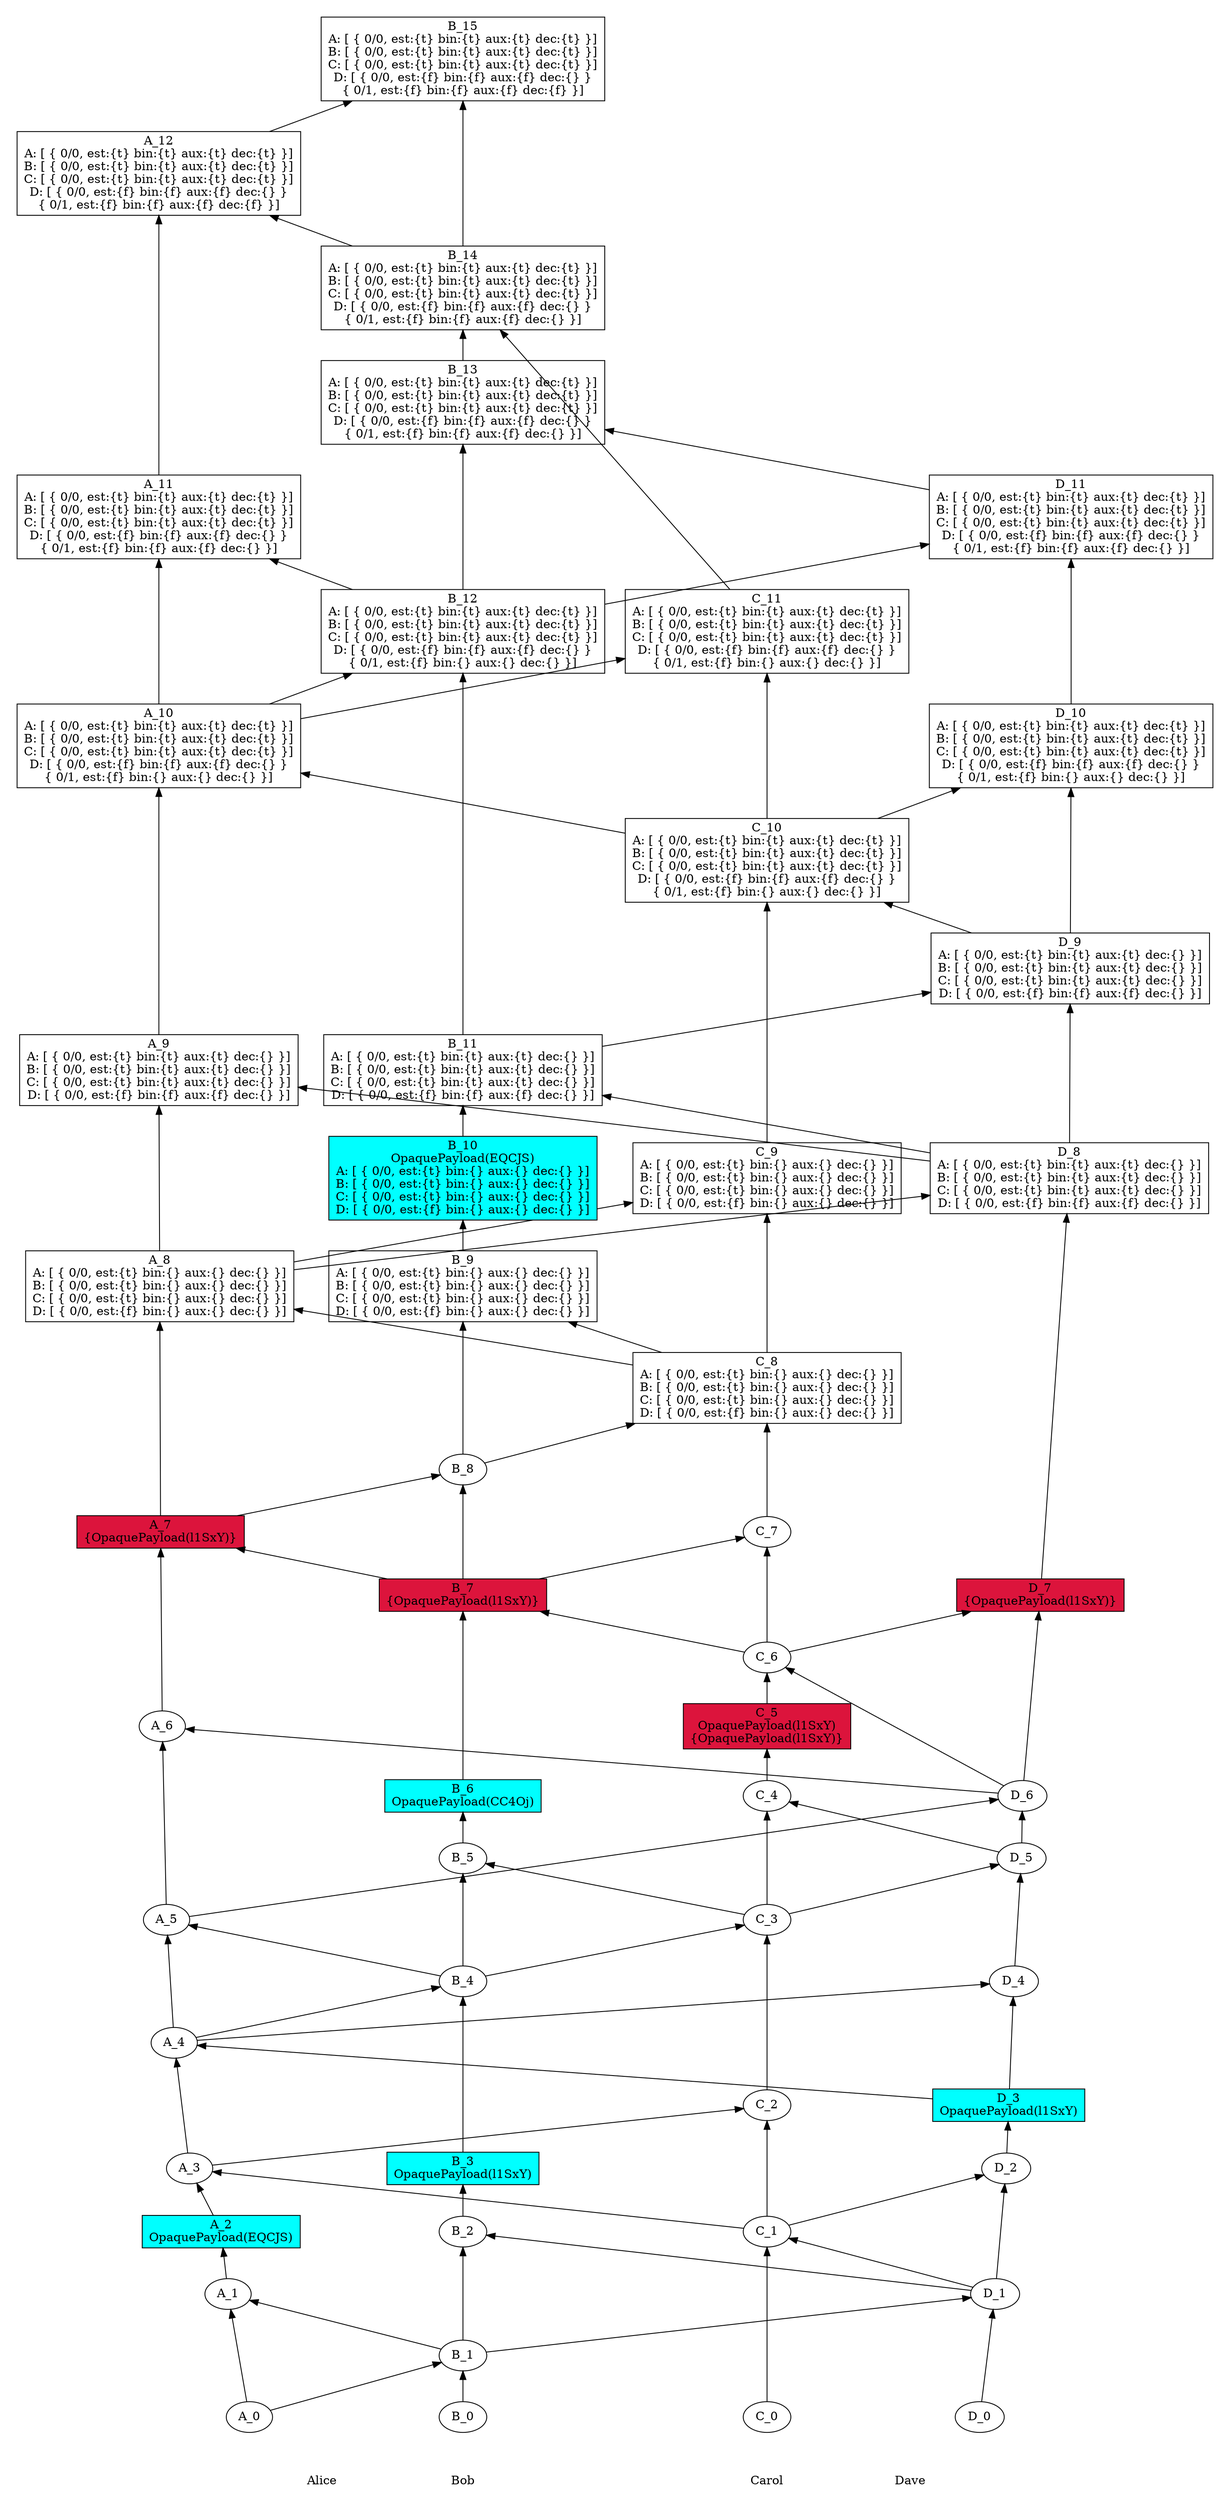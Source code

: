 digraph GossipGraph {
  splines=false
  rankdir=BT
/// our_id: Alice
/// peer_states: {Alice: "PeerState(VOTE|SEND|RECV)", Bob: "PeerState(VOTE|SEND|RECV)", Carol: "PeerState(VOTE|SEND|RECV)", Dave: "PeerState(VOTE|SEND|RECV)"}
/// { 0979c6..
/// cause: Request
/// interesting_content: {}
/// last_ancestors: {Alice: 7, Bob: 8, Carol: 8, Dave: 6}
/// }
/// { 0c619d..
/// cause: Response
/// interesting_content: {}
/// last_ancestors: {Alice: 5, Bob: 4, Carol: 1, Dave: 3}
/// }
/// { 0e4dd4..
/// cause: Request
/// interesting_content: {}
/// last_ancestors: {Alice: 10, Bob: 12, Carol: 10, Dave: 9}
/// }
/// { 1c241c..
/// cause: Request
/// interesting_content: {}
/// last_ancestors: {Alice: 4, Bob: 4, Carol: 1, Dave: 3}
/// }
/// { 1efad0..
/// cause: Response
/// interesting_content: {}
/// last_ancestors: {Alice: 4, Bob: 5, Carol: 3, Dave: 3}
/// }
/// { 2383c3..
/// cause: Response
/// interesting_content: {OpaquePayload(l1SxY)}
/// last_ancestors: {Alice: 5, Bob: 4, Carol: 6, Dave: 7}
/// }
/// { 305ffe..
/// cause: Request
/// interesting_content: {}
/// last_ancestors: {Alice: 8, Bob: 11, Carol: 10, Dave: 9}
/// }
/// { 364413..
/// cause: Request
/// interesting_content: {}
/// last_ancestors: {Alice: 8, Bob: 8, Carol: 8, Dave: 6}
/// }
/// { 3aef1e..
/// cause: Response
/// interesting_content: {}
/// last_ancestors: {Alice: 9, Bob: 8, Carol: 8, Dave: 8}
/// }
/// { 3b2b82..
/// cause: Response
/// interesting_content: {}
/// last_ancestors: {Alice: 6, Bob: 4, Carol: 3, Dave: 6}
/// }
/// { 3c6f58..
/// cause: Response
/// interesting_content: {}
/// last_ancestors: {Alice: 11, Bob: 12, Carol: 10, Dave: 9}
/// }
/// { 3f0cc2..
/// cause: Response
/// interesting_content: {}
/// last_ancestors: {Alice: 8, Bob: 11, Carol: 8, Dave: 9}
/// }
/// { 4065c2..
/// cause: Request
/// interesting_content: {OpaquePayload(l1SxY)}
/// last_ancestors: {Alice: 7, Bob: 7, Carol: 6, Dave: 6}
/// }
/// { 44999b..
/// cause: Response
/// interesting_content: {}
/// last_ancestors: {Alice: 7, Bob: 8, Carol: 6, Dave: 6}
/// }
/// { 4d531f..
/// cause: Observation(OpaquePayload(l1SxY))
/// interesting_content: {OpaquePayload(l1SxY)}
/// last_ancestors: {Alice: 4, Bob: 4, Carol: 5, Dave: 5}
/// }
/// { 4deee0..
/// cause: Response
/// interesting_content: {}
/// last_ancestors: {Alice: 8, Bob: 11, Carol: 10, Dave: 10}
/// }
/// { 4e2559..
/// cause: Request
/// interesting_content: {}
/// last_ancestors: {Alice: 4, Bob: 4, Carol: 3, Dave: 3}
/// }
/// { 50c6a5..
/// cause: Initial
/// interesting_content: {}
/// last_ancestors: {Carol: 0}
/// }
/// { 610448..
/// cause: Response
/// interesting_content: {}
/// last_ancestors: {Alice: 3, Bob: 1, Carol: 2, Dave: 1}
/// }
/// { 646aea..
/// cause: Request
/// interesting_content: {}
/// last_ancestors: {Alice: 12, Bob: 14, Carol: 11, Dave: 11}
/// }
/// { 6730ec..
/// cause: Response
/// interesting_content: {}
/// last_ancestors: {Alice: 4, Bob: 4, Carol: 4, Dave: 5}
/// }
/// { 690131..
/// cause: Request
/// interesting_content: {}
/// last_ancestors: {Alice: 0, Bob: 1, Dave: 1}
/// }
/// { 6eed11..
/// cause: Request
/// interesting_content: {}
/// last_ancestors: {Alice: 3, Bob: 1, Carol: 1, Dave: 1}
/// }
/// { 7fbc90..
/// cause: Request
/// interesting_content: {}
/// last_ancestors: {Alice: 4, Bob: 4, Carol: 3, Dave: 5}
/// }
/// { 8602c4..
/// cause: Response
/// interesting_content: {}
/// last_ancestors: {Alice: 10, Bob: 13, Carol: 10, Dave: 11}
/// }
/// { 86c3ea..
/// cause: Request
/// interesting_content: {}
/// last_ancestors: {Alice: 0, Bob: 1}
/// }
/// { 8975ce..
/// cause: Response
/// interesting_content: {}
/// last_ancestors: {Alice: 1, Bob: 1}
/// }
/// { 901a99..
/// cause: Request
/// interesting_content: {}
/// last_ancestors: {Alice: 4, Bob: 1, Carol: 1, Dave: 3}
/// }
/// { 977b68..
/// cause: Response
/// interesting_content: {}
/// last_ancestors: {Alice: 4, Bob: 1, Carol: 1, Dave: 4}
/// }
/// { 9943d7..
/// cause: Response
/// interesting_content: {}
/// last_ancestors: {Alice: 12, Bob: 15, Carol: 11, Dave: 11}
/// }
/// { 9a3882..
/// cause: Request
/// interesting_content: {}
/// last_ancestors: {Alice: 8, Bob: 8, Carol: 8, Dave: 8}
/// }
/// { 9b3b26..
/// cause: Response
/// interesting_content: {}
/// last_ancestors: {Alice: 7, Bob: 9, Carol: 8, Dave: 6}
/// }
/// { 9bff8f..
/// cause: Request
/// interesting_content: {}
/// last_ancestors: {Alice: 10, Bob: 12, Carol: 10, Dave: 11}
/// }
/// { 9df17d..
/// cause: Request
/// interesting_content: {}
/// last_ancestors: {Alice: 0, Bob: 1, Carol: 1, Dave: 1}
/// }
/// { a1d14a..
/// cause: Observation(OpaquePayload(EQCJS))
/// interesting_content: {}
/// last_ancestors: {Alice: 2, Bob: 1}
/// }
/// { a6bffb..
/// cause: Observation(OpaquePayload(l1SxY))
/// interesting_content: {}
/// last_ancestors: {Alice: 0, Bob: 1, Carol: 1, Dave: 3}
/// }
/// { abe89f..
/// cause: Request
/// interesting_content: {}
/// last_ancestors: {Alice: 5, Bob: 4, Carol: 6, Dave: 6}
/// }
/// { bb6802..
/// cause: Response
/// interesting_content: {}
/// last_ancestors: {Alice: 5, Bob: 7, Carol: 7, Dave: 6}
/// }
/// { bc5605..
/// cause: Request
/// interesting_content: {}
/// last_ancestors: {Alice: 5, Bob: 4, Carol: 3, Dave: 6}
/// }
/// { c28b29..
/// cause: Request
/// interesting_content: {}
/// last_ancestors: {Alice: 8, Bob: 11, Carol: 8, Dave: 8}
/// }
/// { c2dd4f..
/// cause: Initial
/// interesting_content: {}
/// last_ancestors: {Dave: 0}
/// }
/// { c677f6..
/// cause: Observation(OpaquePayload(l1SxY))
/// interesting_content: {}
/// last_ancestors: {Alice: 0, Bob: 3, Dave: 1}
/// }
/// { c723a1..
/// cause: Observation(OpaquePayload(EQCJS))
/// interesting_content: {}
/// last_ancestors: {Alice: 7, Bob: 10, Carol: 8, Dave: 6}
/// }
/// { d1cbea..
/// cause: Observation(OpaquePayload(CC4Oj))
/// interesting_content: {}
/// last_ancestors: {Alice: 4, Bob: 6, Carol: 3, Dave: 3}
/// }
/// { e060b4..
/// cause: Response
/// interesting_content: {}
/// last_ancestors: {Alice: 0, Bob: 1, Carol: 1, Dave: 2}
/// }
/// { e8a333..
/// cause: Response
/// interesting_content: {}
/// last_ancestors: {Alice: 0, Bob: 2, Dave: 1}
/// }
/// { ec806d..
/// cause: Request
/// interesting_content: {}
/// last_ancestors: {Alice: 10, Bob: 14, Carol: 11, Dave: 11}
/// }
/// { ecd748..
/// cause: Response
/// interesting_content: {}
/// last_ancestors: {Alice: 10, Bob: 11, Carol: 11, Dave: 9}
/// }
/// { f0baba..
/// cause: Request
/// interesting_content: {OpaquePayload(l1SxY)}
/// last_ancestors: {Alice: 5, Bob: 7, Carol: 6, Dave: 6}
/// }
/// { f1e228..
/// cause: Initial
/// interesting_content: {}
/// last_ancestors: {Alice: 0}
/// }
/// { f2e3bb..
/// cause: Request
/// interesting_content: {}
/// last_ancestors: {Alice: 10, Bob: 11, Carol: 10, Dave: 9}
/// }
/// { f73660..
/// cause: Response
/// interesting_content: {}
/// last_ancestors: {Alice: 8, Bob: 8, Carol: 9, Dave: 6}
/// }
/// { f93793..
/// cause: Initial
/// interesting_content: {}
/// last_ancestors: {Bob: 0}
/// }
    style=invis
  subgraph cluster_Carol {
    label=Carol
    Carol [style=invis]
    Carol -> "50c6a5.." [style=invis]
    "50c6a5.." -> "9df17d.." [minlen=3]
    "9df17d.." -> "610448.." [minlen=2]
    "610448.." -> "4e2559.." [minlen=3]
    "4e2559.." -> "6730ec.." [minlen=2]
    "6730ec.." -> "4d531f.." [minlen=1]
    "4d531f.." -> "abe89f.." [minlen=1]
    "abe89f.." -> "bb6802.." [minlen=2]
    "bb6802.." -> "0979c6.." [minlen=2]
    "0979c6.." -> "f73660.." [minlen=2]
    "f73660.." -> "305ffe.." [minlen=3]
    "305ffe.." -> "ecd748.." [minlen=2]


  }
  "690131.." -> "9df17d.." [constraint=false]
  "6eed11.." -> "610448.." [constraint=false]
  "1c241c.." -> "4e2559.." [constraint=false]
  "7fbc90.." -> "6730ec.." [constraint=false]
  "bc5605.." -> "abe89f.." [constraint=false]
  "f0baba.." -> "bb6802.." [constraint=false]
  "44999b.." -> "0979c6.." [constraint=false]
  "364413.." -> "f73660.." [constraint=false]
  "3f0cc2.." -> "305ffe.." [constraint=false]
  "f2e3bb.." -> "ecd748.." [constraint=false]

    style=invis
  subgraph cluster_Dave {
    label=Dave
    Dave [style=invis]
    Dave -> "c2dd4f.." [style=invis]
    "c2dd4f.." -> "690131.." [minlen=2]
    "690131.." -> "e060b4.." [minlen=2]
    "e060b4.." -> "a6bffb.." [minlen=1]
    "a6bffb.." -> "977b68.." [minlen=2]
    "977b68.." -> "7fbc90.." [minlen=2]
    "7fbc90.." -> "bc5605.." [minlen=1]
    "bc5605.." -> "2383c3.." [minlen=3]
    "2383c3.." -> "9a3882.." [minlen=5]
    "9a3882.." -> "3f0cc2.." [minlen=2]
    "3f0cc2.." -> "4deee0.." [minlen=2]
    "4deee0.." -> "9bff8f.." [minlen=2]


  }
  "86c3ea.." -> "690131.." [constraint=false]
  "9df17d.." -> "e060b4.." [constraint=false]
  "901a99.." -> "977b68.." [constraint=false]
  "4e2559.." -> "7fbc90.." [constraint=false]
  "0c619d.." -> "bc5605.." [constraint=false]
  "abe89f.." -> "2383c3.." [constraint=false]
  "364413.." -> "9a3882.." [constraint=false]
  "c28b29.." -> "3f0cc2.." [constraint=false]
  "305ffe.." -> "4deee0.." [constraint=false]
  "0e4dd4.." -> "9bff8f.." [constraint=false]

    style=invis
  subgraph cluster_Alice {
    label=Alice
    Alice [style=invis]
    Alice -> "f1e228.." [style=invis]
    "f1e228.." -> "8975ce.." [minlen=2]
    "8975ce.." -> "a1d14a.." [minlen=1]
    "a1d14a.." -> "6eed11.." [minlen=1]
    "6eed11.." -> "901a99.." [minlen=2]
    "901a99.." -> "0c619d.." [minlen=2]
    "0c619d.." -> "3b2b82.." [minlen=3]
    "3b2b82.." -> "4065c2.." [minlen=3]
    "4065c2.." -> "364413.." [minlen=3]
    "364413.." -> "3aef1e.." [minlen=2]
    "3aef1e.." -> "f2e3bb.." [minlen=3]
    "f2e3bb.." -> "3c6f58.." [minlen=2]
    "3c6f58.." -> "646aea.." [minlen=3]


  }
  "86c3ea.." -> "8975ce.." [constraint=false]
  "9df17d.." -> "6eed11.." [constraint=false]
  "a6bffb.." -> "901a99.." [constraint=false]
  "1c241c.." -> "0c619d.." [constraint=false]
  "bc5605.." -> "3b2b82.." [constraint=false]
  "f0baba.." -> "4065c2.." [constraint=false]
  "0979c6.." -> "364413.." [constraint=false]
  "9a3882.." -> "3aef1e.." [constraint=false]
  "305ffe.." -> "f2e3bb.." [constraint=false]
  "0e4dd4.." -> "3c6f58.." [constraint=false]
  "ec806d.." -> "646aea.." [constraint=false]

    style=invis
  subgraph cluster_Bob {
    label=Bob
    Bob [style=invis]
    Bob -> "f93793.." [style=invis]
    "f93793.." -> "86c3ea.." [minlen=1]
    "86c3ea.." -> "e8a333.." [minlen=2]
    "e8a333.." -> "c677f6.." [minlen=1]
    "c677f6.." -> "1c241c.." [minlen=3]
    "1c241c.." -> "1efad0.." [minlen=2]
    "1efad0.." -> "d1cbea.." [minlen=1]
    "d1cbea.." -> "f0baba.." [minlen=3]
    "f0baba.." -> "44999b.." [minlen=2]
    "44999b.." -> "9b3b26.." [minlen=2]
    "9b3b26.." -> "c723a1.." [minlen=1]
    "c723a1.." -> "c28b29.." [minlen=1]
    "c28b29.." -> "0e4dd4.." [minlen=4]
    "0e4dd4.." -> "8602c4.." [minlen=2]
    "8602c4.." -> "ec806d.." [minlen=1]
    "ec806d.." -> "9943d7.." [minlen=2]


  }
  "f1e228.." -> "86c3ea.." [constraint=false]
  "690131.." -> "e8a333.." [constraint=false]
  "901a99.." -> "1c241c.." [constraint=false]
  "4e2559.." -> "1efad0.." [constraint=false]
  "abe89f.." -> "f0baba.." [constraint=false]
  "4065c2.." -> "44999b.." [constraint=false]
  "0979c6.." -> "9b3b26.." [constraint=false]
  "9a3882.." -> "c28b29.." [constraint=false]
  "f2e3bb.." -> "0e4dd4.." [constraint=false]
  "9bff8f.." -> "8602c4.." [constraint=false]
  "ecd748.." -> "ec806d.." [constraint=false]
  "646aea.." -> "9943d7.." [constraint=false]

 "0979c6.." [ shape=rectangle, fillcolor=white, label="C_8
A: [ { 0/0, est:{t} bin:{} aux:{} dec:{} }]
B: [ { 0/0, est:{t} bin:{} aux:{} dec:{} }]
C: [ { 0/0, est:{t} bin:{} aux:{} dec:{} }]
D: [ { 0/0, est:{f} bin:{} aux:{} dec:{} }]"]
 "0c619d.." [fillcolor=white, label="A_5"]
 "0e4dd4.." [ shape=rectangle, fillcolor=white, label="B_12
A: [ { 0/0, est:{t} bin:{t} aux:{t} dec:{t} }]
B: [ { 0/0, est:{t} bin:{t} aux:{t} dec:{t} }]
C: [ { 0/0, est:{t} bin:{t} aux:{t} dec:{t} }]
D: [ { 0/0, est:{f} bin:{f} aux:{f} dec:{} }
{ 0/1, est:{f} bin:{} aux:{} dec:{} }]"]
 "1c241c.." [fillcolor=white, label="B_4"]
 "1efad0.." [fillcolor=white, label="B_5"]
 "2383c3.." [fillcolor=white, label="D_7
{OpaquePayload(l1SxY)}"]
 "2383c3.." [shape=rectangle, style=filled, fillcolor=crimson]
 "305ffe.." [ shape=rectangle, fillcolor=white, label="C_10
A: [ { 0/0, est:{t} bin:{t} aux:{t} dec:{t} }]
B: [ { 0/0, est:{t} bin:{t} aux:{t} dec:{t} }]
C: [ { 0/0, est:{t} bin:{t} aux:{t} dec:{t} }]
D: [ { 0/0, est:{f} bin:{f} aux:{f} dec:{} }
{ 0/1, est:{f} bin:{} aux:{} dec:{} }]"]
 "364413.." [ shape=rectangle, fillcolor=white, label="A_8
A: [ { 0/0, est:{t} bin:{} aux:{} dec:{} }]
B: [ { 0/0, est:{t} bin:{} aux:{} dec:{} }]
C: [ { 0/0, est:{t} bin:{} aux:{} dec:{} }]
D: [ { 0/0, est:{f} bin:{} aux:{} dec:{} }]"]
 "3aef1e.." [ shape=rectangle, fillcolor=white, label="A_9
A: [ { 0/0, est:{t} bin:{t} aux:{t} dec:{} }]
B: [ { 0/0, est:{t} bin:{t} aux:{t} dec:{} }]
C: [ { 0/0, est:{t} bin:{t} aux:{t} dec:{} }]
D: [ { 0/0, est:{f} bin:{f} aux:{f} dec:{} }]"]
 "3b2b82.." [fillcolor=white, label="A_6"]
 "3c6f58.." [ shape=rectangle, fillcolor=white, label="A_11
A: [ { 0/0, est:{t} bin:{t} aux:{t} dec:{t} }]
B: [ { 0/0, est:{t} bin:{t} aux:{t} dec:{t} }]
C: [ { 0/0, est:{t} bin:{t} aux:{t} dec:{t} }]
D: [ { 0/0, est:{f} bin:{f} aux:{f} dec:{} }
{ 0/1, est:{f} bin:{f} aux:{f} dec:{} }]"]
 "3f0cc2.." [ shape=rectangle, fillcolor=white, label="D_9
A: [ { 0/0, est:{t} bin:{t} aux:{t} dec:{} }]
B: [ { 0/0, est:{t} bin:{t} aux:{t} dec:{} }]
C: [ { 0/0, est:{t} bin:{t} aux:{t} dec:{} }]
D: [ { 0/0, est:{f} bin:{f} aux:{f} dec:{} }]"]
 "4065c2.." [fillcolor=white, label="A_7
{OpaquePayload(l1SxY)}"]
 "4065c2.." [shape=rectangle, style=filled, fillcolor=crimson]
 "44999b.." [fillcolor=white, label="B_8"]
 "4d531f.." [fillcolor=white, label="C_5
OpaquePayload(l1SxY)
{OpaquePayload(l1SxY)}"]
 "4d531f.." [shape=rectangle, style=filled, fillcolor=crimson]
 "4deee0.." [ shape=rectangle, fillcolor=white, label="D_10
A: [ { 0/0, est:{t} bin:{t} aux:{t} dec:{t} }]
B: [ { 0/0, est:{t} bin:{t} aux:{t} dec:{t} }]
C: [ { 0/0, est:{t} bin:{t} aux:{t} dec:{t} }]
D: [ { 0/0, est:{f} bin:{f} aux:{f} dec:{} }
{ 0/1, est:{f} bin:{} aux:{} dec:{} }]"]
 "4e2559.." [fillcolor=white, label="C_3"]
 "50c6a5.." [fillcolor=white, label="C_0"]
 "610448.." [fillcolor=white, label="C_2"]
 "646aea.." [ shape=rectangle, fillcolor=white, label="A_12
A: [ { 0/0, est:{t} bin:{t} aux:{t} dec:{t} }]
B: [ { 0/0, est:{t} bin:{t} aux:{t} dec:{t} }]
C: [ { 0/0, est:{t} bin:{t} aux:{t} dec:{t} }]
D: [ { 0/0, est:{f} bin:{f} aux:{f} dec:{} }
{ 0/1, est:{f} bin:{f} aux:{f} dec:{f} }]"]
 "6730ec.." [fillcolor=white, label="C_4"]
 "690131.." [fillcolor=white, label="D_1"]
 "6eed11.." [fillcolor=white, label="A_3"]
 "7fbc90.." [fillcolor=white, label="D_5"]
 "8602c4.." [ shape=rectangle, fillcolor=white, label="B_13
A: [ { 0/0, est:{t} bin:{t} aux:{t} dec:{t} }]
B: [ { 0/0, est:{t} bin:{t} aux:{t} dec:{t} }]
C: [ { 0/0, est:{t} bin:{t} aux:{t} dec:{t} }]
D: [ { 0/0, est:{f} bin:{f} aux:{f} dec:{} }
{ 0/1, est:{f} bin:{f} aux:{f} dec:{} }]"]
 "86c3ea.." [fillcolor=white, label="B_1"]
 "8975ce.." [fillcolor=white, label="A_1"]
 "901a99.." [fillcolor=white, label="A_4"]
 "977b68.." [fillcolor=white, label="D_4"]
 "9943d7.." [ shape=rectangle, fillcolor=white, label="B_15
A: [ { 0/0, est:{t} bin:{t} aux:{t} dec:{t} }]
B: [ { 0/0, est:{t} bin:{t} aux:{t} dec:{t} }]
C: [ { 0/0, est:{t} bin:{t} aux:{t} dec:{t} }]
D: [ { 0/0, est:{f} bin:{f} aux:{f} dec:{} }
{ 0/1, est:{f} bin:{f} aux:{f} dec:{f} }]"]
 "9a3882.." [ shape=rectangle, fillcolor=white, label="D_8
A: [ { 0/0, est:{t} bin:{t} aux:{t} dec:{} }]
B: [ { 0/0, est:{t} bin:{t} aux:{t} dec:{} }]
C: [ { 0/0, est:{t} bin:{t} aux:{t} dec:{} }]
D: [ { 0/0, est:{f} bin:{f} aux:{f} dec:{} }]"]
 "9b3b26.." [ shape=rectangle, fillcolor=white, label="B_9
A: [ { 0/0, est:{t} bin:{} aux:{} dec:{} }]
B: [ { 0/0, est:{t} bin:{} aux:{} dec:{} }]
C: [ { 0/0, est:{t} bin:{} aux:{} dec:{} }]
D: [ { 0/0, est:{f} bin:{} aux:{} dec:{} }]"]
 "9bff8f.." [ shape=rectangle, fillcolor=white, label="D_11
A: [ { 0/0, est:{t} bin:{t} aux:{t} dec:{t} }]
B: [ { 0/0, est:{t} bin:{t} aux:{t} dec:{t} }]
C: [ { 0/0, est:{t} bin:{t} aux:{t} dec:{t} }]
D: [ { 0/0, est:{f} bin:{f} aux:{f} dec:{} }
{ 0/1, est:{f} bin:{f} aux:{f} dec:{} }]"]
 "9df17d.." [fillcolor=white, label="C_1"]
 "a1d14a.." [fillcolor=white, label="A_2
OpaquePayload(EQCJS)"]
 "a1d14a.." [shape=rectangle, style=filled, fillcolor=cyan]
 "a6bffb.." [fillcolor=white, label="D_3
OpaquePayload(l1SxY)"]
 "a6bffb.." [shape=rectangle, style=filled, fillcolor=cyan]
 "abe89f.." [fillcolor=white, label="C_6"]
 "bb6802.." [fillcolor=white, label="C_7"]
 "bc5605.." [fillcolor=white, label="D_6"]
 "c28b29.." [ shape=rectangle, fillcolor=white, label="B_11
A: [ { 0/0, est:{t} bin:{t} aux:{t} dec:{} }]
B: [ { 0/0, est:{t} bin:{t} aux:{t} dec:{} }]
C: [ { 0/0, est:{t} bin:{t} aux:{t} dec:{} }]
D: [ { 0/0, est:{f} bin:{f} aux:{f} dec:{} }]"]
 "c2dd4f.." [fillcolor=white, label="D_0"]
 "c677f6.." [fillcolor=white, label="B_3
OpaquePayload(l1SxY)"]
 "c677f6.." [shape=rectangle, style=filled, fillcolor=cyan]
 "c723a1.." [ shape=rectangle, fillcolor=white, label="B_10
OpaquePayload(EQCJS)
A: [ { 0/0, est:{t} bin:{} aux:{} dec:{} }]
B: [ { 0/0, est:{t} bin:{} aux:{} dec:{} }]
C: [ { 0/0, est:{t} bin:{} aux:{} dec:{} }]
D: [ { 0/0, est:{f} bin:{} aux:{} dec:{} }]"]
 "c723a1.." [shape=rectangle, style=filled, fillcolor=cyan]
 "d1cbea.." [fillcolor=white, label="B_6
OpaquePayload(CC4Oj)"]
 "d1cbea.." [shape=rectangle, style=filled, fillcolor=cyan]
 "e060b4.." [fillcolor=white, label="D_2"]
 "e8a333.." [fillcolor=white, label="B_2"]
 "ec806d.." [ shape=rectangle, fillcolor=white, label="B_14
A: [ { 0/0, est:{t} bin:{t} aux:{t} dec:{t} }]
B: [ { 0/0, est:{t} bin:{t} aux:{t} dec:{t} }]
C: [ { 0/0, est:{t} bin:{t} aux:{t} dec:{t} }]
D: [ { 0/0, est:{f} bin:{f} aux:{f} dec:{} }
{ 0/1, est:{f} bin:{f} aux:{f} dec:{} }]"]
 "ecd748.." [ shape=rectangle, fillcolor=white, label="C_11
A: [ { 0/0, est:{t} bin:{t} aux:{t} dec:{t} }]
B: [ { 0/0, est:{t} bin:{t} aux:{t} dec:{t} }]
C: [ { 0/0, est:{t} bin:{t} aux:{t} dec:{t} }]
D: [ { 0/0, est:{f} bin:{f} aux:{f} dec:{} }
{ 0/1, est:{f} bin:{} aux:{} dec:{} }]"]
 "f0baba.." [fillcolor=white, label="B_7
{OpaquePayload(l1SxY)}"]
 "f0baba.." [shape=rectangle, style=filled, fillcolor=crimson]
 "f1e228.." [fillcolor=white, label="A_0"]
 "f2e3bb.." [ shape=rectangle, fillcolor=white, label="A_10
A: [ { 0/0, est:{t} bin:{t} aux:{t} dec:{t} }]
B: [ { 0/0, est:{t} bin:{t} aux:{t} dec:{t} }]
C: [ { 0/0, est:{t} bin:{t} aux:{t} dec:{t} }]
D: [ { 0/0, est:{f} bin:{f} aux:{f} dec:{} }
{ 0/1, est:{f} bin:{} aux:{} dec:{} }]"]
 "f73660.." [ shape=rectangle, fillcolor=white, label="C_9
A: [ { 0/0, est:{t} bin:{} aux:{} dec:{} }]
B: [ { 0/0, est:{t} bin:{} aux:{} dec:{} }]
C: [ { 0/0, est:{t} bin:{} aux:{} dec:{} }]
D: [ { 0/0, est:{f} bin:{} aux:{} dec:{} }]"]
 "f93793.." [fillcolor=white, label="B_0"]

  {
    rank=same
    Carol [style=filled, color=white]
    Dave [style=filled, color=white]
    Alice [style=filled, color=white]
    Bob [style=filled, color=white]
  }
  Alice -> Bob -> Carol -> Dave [style=invis]
}
